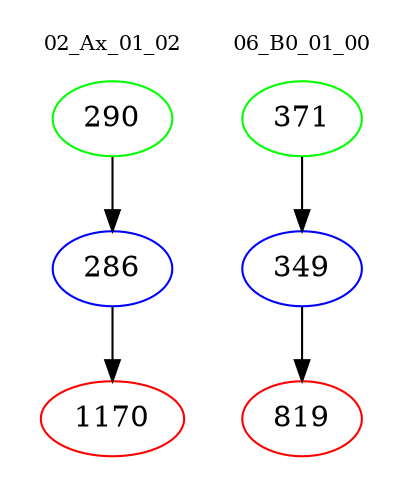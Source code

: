 digraph{
subgraph cluster_0 {
color = white
label = "02_Ax_01_02";
fontsize=10;
T0_290 [label="290", color="green"]
T0_290 -> T0_286 [color="black"]
T0_286 [label="286", color="blue"]
T0_286 -> T0_1170 [color="black"]
T0_1170 [label="1170", color="red"]
}
subgraph cluster_1 {
color = white
label = "06_B0_01_00";
fontsize=10;
T1_371 [label="371", color="green"]
T1_371 -> T1_349 [color="black"]
T1_349 [label="349", color="blue"]
T1_349 -> T1_819 [color="black"]
T1_819 [label="819", color="red"]
}
}
